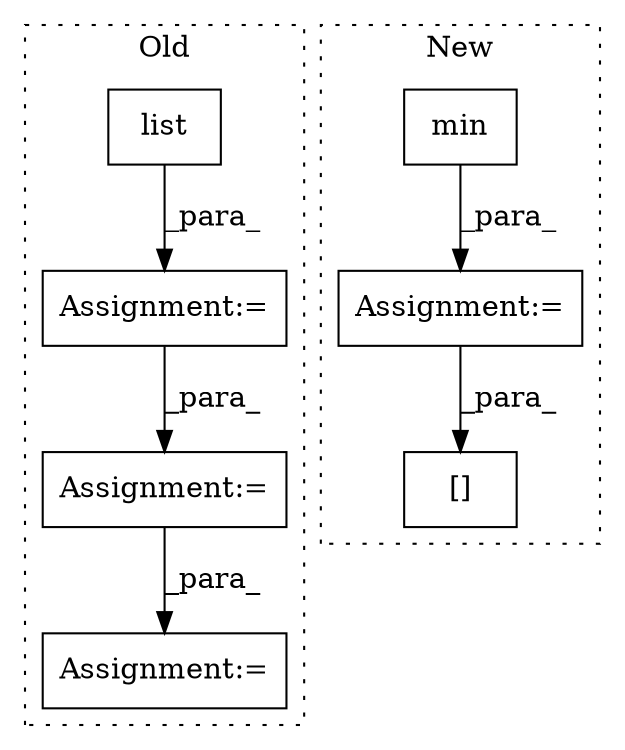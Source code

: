 digraph G {
subgraph cluster0 {
1 [label="list" a="32" s="1070,1200" l="5,1" shape="box"];
3 [label="Assignment:=" a="7" s="1374" l="24" shape="box"];
5 [label="Assignment:=" a="7" s="1212" l="1" shape="box"];
7 [label="Assignment:=" a="7" s="1069" l="1" shape="box"];
label = "Old";
style="dotted";
}
subgraph cluster1 {
2 [label="min" a="32" s="1116,1124" l="4,1" shape="box"];
4 [label="Assignment:=" a="7" s="1073" l="1" shape="box"];
6 [label="[]" a="2" s="1173,1220" l="13,2" shape="box"];
label = "New";
style="dotted";
}
1 -> 7 [label="_para_"];
2 -> 4 [label="_para_"];
4 -> 6 [label="_para_"];
5 -> 3 [label="_para_"];
7 -> 5 [label="_para_"];
}